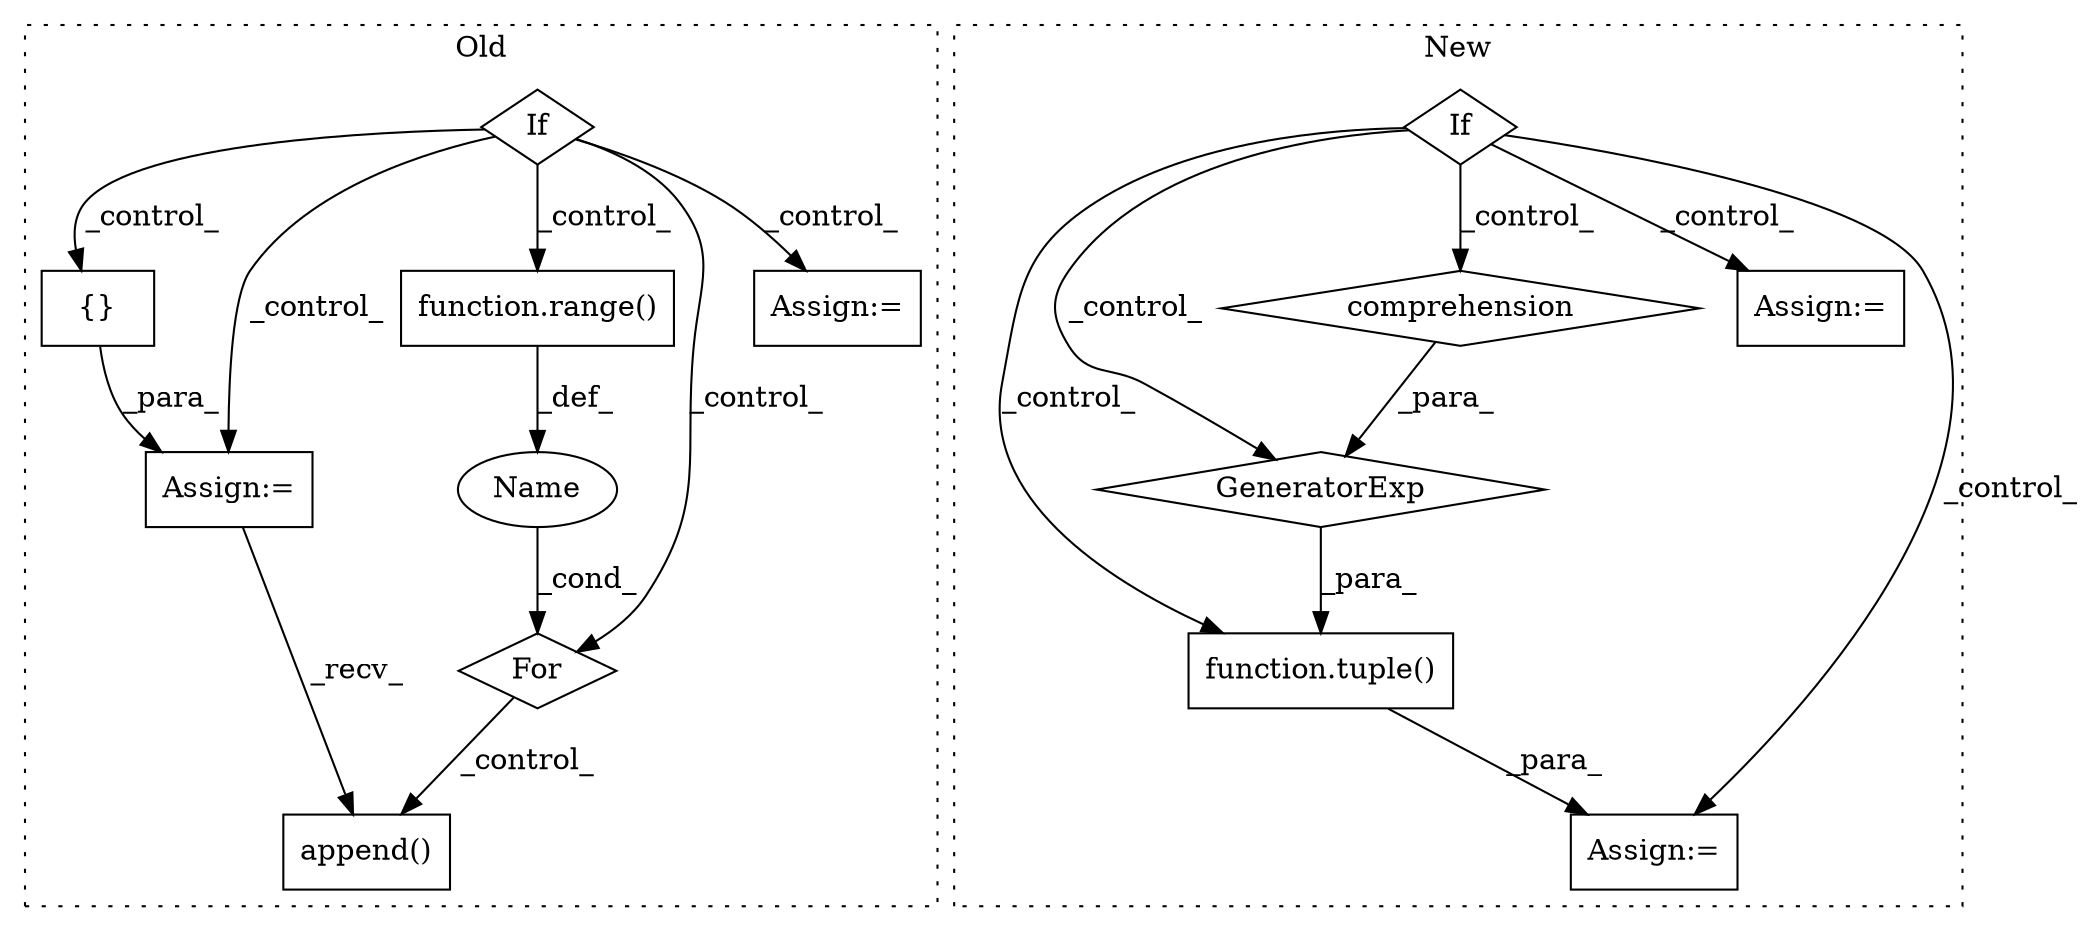 digraph G {
subgraph cluster0 {
1 [label="{}" a="59" s="2938,2938" l="2,1" shape="box"];
4 [label="Assign:=" a="68" s="2935" l="3" shape="box"];
9 [label="If" a="96" s="2535" l="3" shape="diamond"];
10 [label="function.range()" a="75" s="2970,2990" l="6,1" shape="box"];
11 [label="For" a="107" s="2961,2991" l="4,26" shape="diamond"];
12 [label="append()" a="75" s="3379,3400" l="14,1" shape="box"];
13 [label="Name" a="87" s="2965" l="1" shape="ellipse"];
14 [label="Assign:=" a="68" s="3786" l="3" shape="box"];
label = "Old";
style="dotted";
}
subgraph cluster1 {
2 [label="function.tuple()" a="75" s="4037,4068" l="27,90" shape="box"];
3 [label="Assign:=" a="68" s="4034" l="3" shape="box"];
5 [label="comprehension" a="45" s="4114" l="3" shape="diamond"];
6 [label="If" a="96" s="3672" l="3" shape="diamond"];
7 [label="Assign:=" a="68" s="3755" l="3" shape="box"];
8 [label="GeneratorExp" a="55" s="4064" l="4" shape="diamond"];
label = "New";
style="dotted";
}
1 -> 4 [label="_para_"];
2 -> 3 [label="_para_"];
4 -> 12 [label="_recv_"];
5 -> 8 [label="_para_"];
6 -> 2 [label="_control_"];
6 -> 3 [label="_control_"];
6 -> 5 [label="_control_"];
6 -> 7 [label="_control_"];
6 -> 8 [label="_control_"];
8 -> 2 [label="_para_"];
9 -> 1 [label="_control_"];
9 -> 4 [label="_control_"];
9 -> 11 [label="_control_"];
9 -> 10 [label="_control_"];
9 -> 14 [label="_control_"];
10 -> 13 [label="_def_"];
11 -> 12 [label="_control_"];
13 -> 11 [label="_cond_"];
}